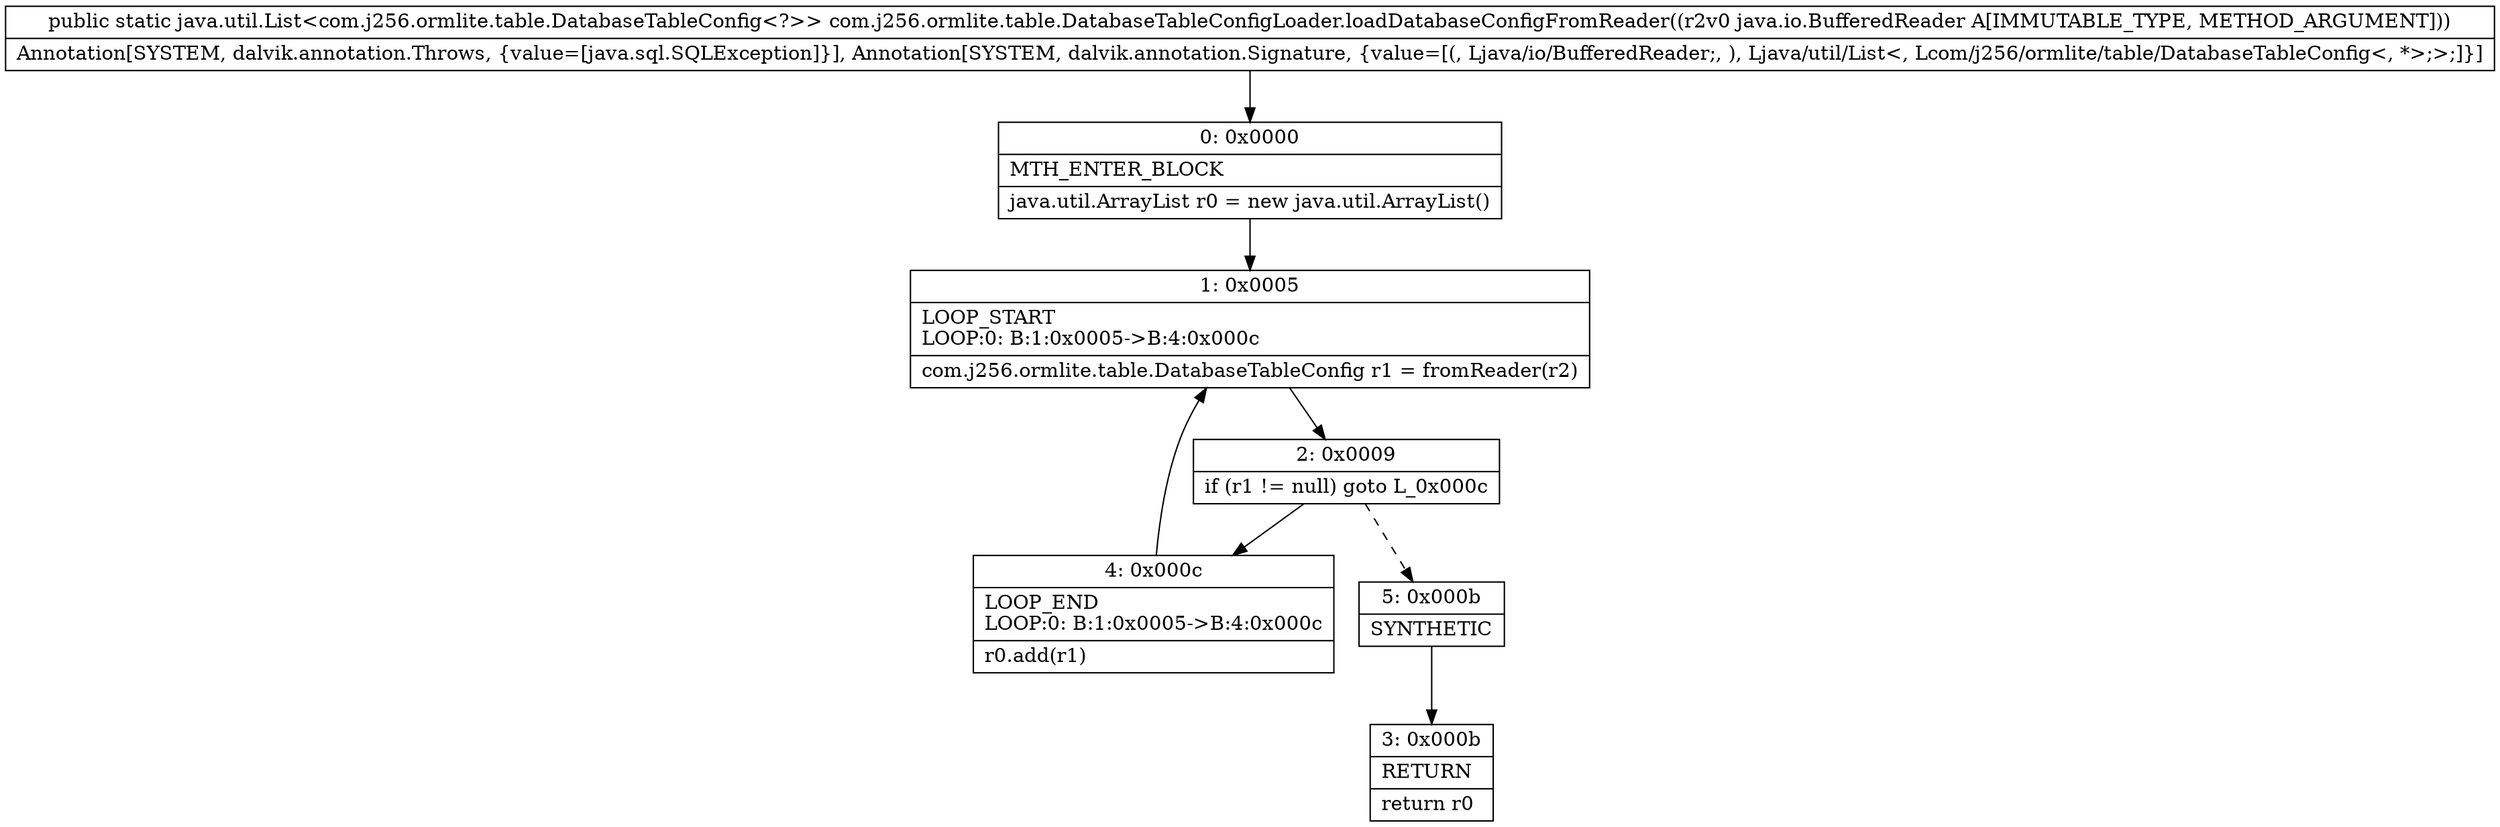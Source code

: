 digraph "CFG forcom.j256.ormlite.table.DatabaseTableConfigLoader.loadDatabaseConfigFromReader(Ljava\/io\/BufferedReader;)Ljava\/util\/List;" {
Node_0 [shape=record,label="{0\:\ 0x0000|MTH_ENTER_BLOCK\l|java.util.ArrayList r0 = new java.util.ArrayList()\l}"];
Node_1 [shape=record,label="{1\:\ 0x0005|LOOP_START\lLOOP:0: B:1:0x0005\-\>B:4:0x000c\l|com.j256.ormlite.table.DatabaseTableConfig r1 = fromReader(r2)\l}"];
Node_2 [shape=record,label="{2\:\ 0x0009|if (r1 != null) goto L_0x000c\l}"];
Node_3 [shape=record,label="{3\:\ 0x000b|RETURN\l|return r0\l}"];
Node_4 [shape=record,label="{4\:\ 0x000c|LOOP_END\lLOOP:0: B:1:0x0005\-\>B:4:0x000c\l|r0.add(r1)\l}"];
Node_5 [shape=record,label="{5\:\ 0x000b|SYNTHETIC\l}"];
MethodNode[shape=record,label="{public static java.util.List\<com.j256.ormlite.table.DatabaseTableConfig\<?\>\> com.j256.ormlite.table.DatabaseTableConfigLoader.loadDatabaseConfigFromReader((r2v0 java.io.BufferedReader A[IMMUTABLE_TYPE, METHOD_ARGUMENT]))  | Annotation[SYSTEM, dalvik.annotation.Throws, \{value=[java.sql.SQLException]\}], Annotation[SYSTEM, dalvik.annotation.Signature, \{value=[(, Ljava\/io\/BufferedReader;, ), Ljava\/util\/List\<, Lcom\/j256\/ormlite\/table\/DatabaseTableConfig\<, *\>;\>;]\}]\l}"];
MethodNode -> Node_0;
Node_0 -> Node_1;
Node_1 -> Node_2;
Node_2 -> Node_4;
Node_2 -> Node_5[style=dashed];
Node_4 -> Node_1;
Node_5 -> Node_3;
}

